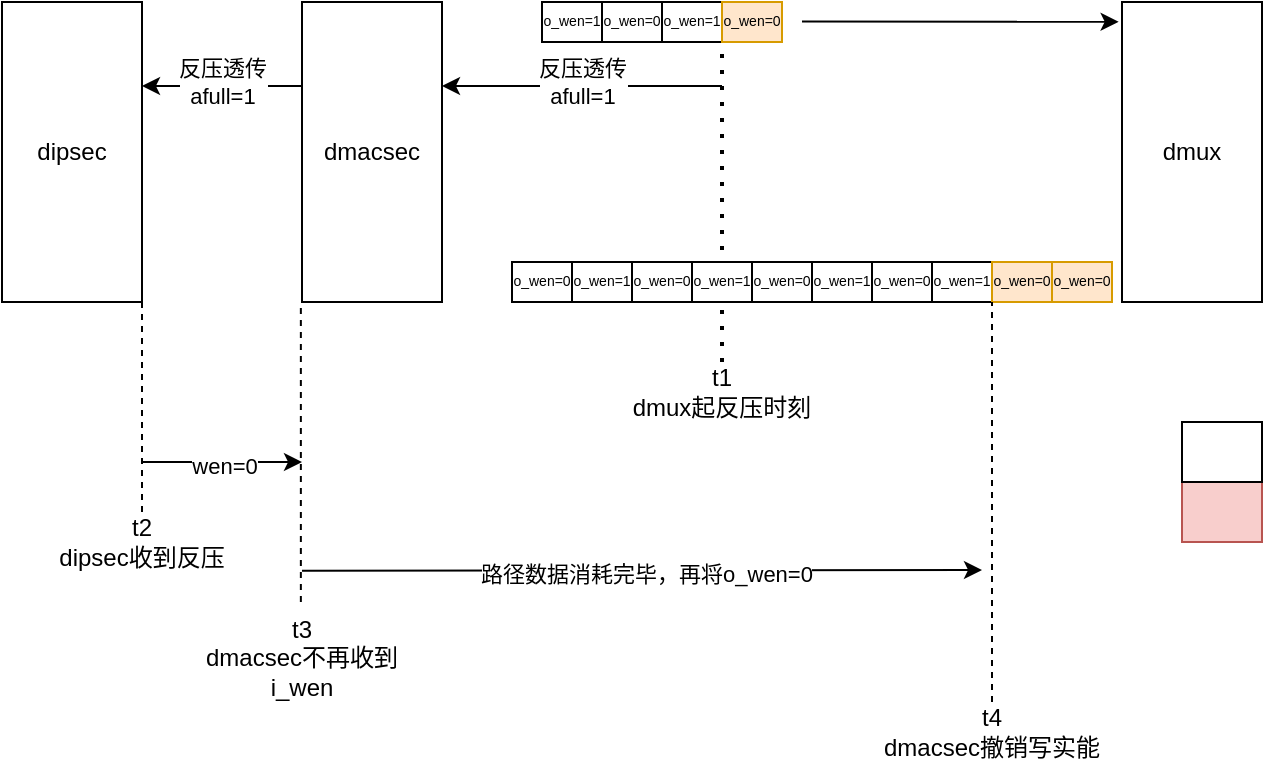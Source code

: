 <mxfile version="24.3.1" type="github">
  <diagram name="第 1 页" id="BJDhjDkov3qVVndtelwK">
    <mxGraphModel dx="1434" dy="746" grid="1" gridSize="10" guides="1" tooltips="1" connect="1" arrows="1" fold="1" page="1" pageScale="1" pageWidth="827" pageHeight="1169" math="0" shadow="0">
      <root>
        <mxCell id="0" />
        <mxCell id="1" parent="0" />
        <mxCell id="56FUEDPAsD5oEL5Eg7jt-1" value="dmacsec" style="rounded=0;whiteSpace=wrap;html=1;" vertex="1" parent="1">
          <mxGeometry x="200" y="300" width="70" height="150" as="geometry" />
        </mxCell>
        <mxCell id="56FUEDPAsD5oEL5Eg7jt-2" value="dmux" style="rounded=0;whiteSpace=wrap;html=1;" vertex="1" parent="1">
          <mxGeometry x="610" y="300" width="70" height="150" as="geometry" />
        </mxCell>
        <mxCell id="56FUEDPAsD5oEL5Eg7jt-3" value="o_wen=1" style="rounded=0;whiteSpace=wrap;html=1;fontSize=7;" vertex="1" parent="1">
          <mxGeometry x="320" y="300" width="30" height="20" as="geometry" />
        </mxCell>
        <mxCell id="56FUEDPAsD5oEL5Eg7jt-4" value="o_wen=0" style="rounded=0;whiteSpace=wrap;html=1;fontSize=7;" vertex="1" parent="1">
          <mxGeometry x="350" y="300" width="30" height="20" as="geometry" />
        </mxCell>
        <mxCell id="56FUEDPAsD5oEL5Eg7jt-5" value="o_wen=1" style="rounded=0;whiteSpace=wrap;html=1;fontSize=7;" vertex="1" parent="1">
          <mxGeometry x="380" y="300" width="30" height="20" as="geometry" />
        </mxCell>
        <mxCell id="56FUEDPAsD5oEL5Eg7jt-6" value="" style="endArrow=classic;html=1;rounded=0;entryX=-0.024;entryY=0.066;entryDx=0;entryDy=0;entryPerimeter=0;" edge="1" parent="1" target="56FUEDPAsD5oEL5Eg7jt-2">
          <mxGeometry width="50" height="50" relative="1" as="geometry">
            <mxPoint x="450" y="309.71" as="sourcePoint" />
            <mxPoint x="480" y="309.71" as="targetPoint" />
          </mxGeometry>
        </mxCell>
        <mxCell id="56FUEDPAsD5oEL5Eg7jt-7" value="" style="endArrow=classic;html=1;rounded=0;" edge="1" parent="1">
          <mxGeometry width="50" height="50" relative="1" as="geometry">
            <mxPoint x="410" y="342" as="sourcePoint" />
            <mxPoint x="270" y="342" as="targetPoint" />
          </mxGeometry>
        </mxCell>
        <mxCell id="56FUEDPAsD5oEL5Eg7jt-8" value="反压透传&lt;br&gt;afull=1" style="edgeLabel;html=1;align=center;verticalAlign=middle;resizable=0;points=[];" vertex="1" connectable="0" parent="56FUEDPAsD5oEL5Eg7jt-7">
          <mxGeometry x="0.009" y="-2" relative="1" as="geometry">
            <mxPoint as="offset" />
          </mxGeometry>
        </mxCell>
        <mxCell id="56FUEDPAsD5oEL5Eg7jt-9" value="o_wen=0" style="rounded=0;whiteSpace=wrap;html=1;fontSize=7;" vertex="1" parent="1">
          <mxGeometry x="485" y="430" width="30" height="20" as="geometry" />
        </mxCell>
        <mxCell id="56FUEDPAsD5oEL5Eg7jt-10" value="o_wen=1" style="rounded=0;whiteSpace=wrap;html=1;fontSize=7;" vertex="1" parent="1">
          <mxGeometry x="515" y="430" width="30" height="20" as="geometry" />
        </mxCell>
        <mxCell id="56FUEDPAsD5oEL5Eg7jt-11" value="o_wen=0" style="rounded=0;whiteSpace=wrap;html=1;fontSize=7;fillColor=#ffe6cc;strokeColor=#d79b00;" vertex="1" parent="1">
          <mxGeometry x="545" y="430" width="30" height="20" as="geometry" />
        </mxCell>
        <mxCell id="56FUEDPAsD5oEL5Eg7jt-12" value="o_wen=0" style="rounded=0;whiteSpace=wrap;html=1;fontSize=7;fillColor=#ffe6cc;strokeColor=#d79b00;" vertex="1" parent="1">
          <mxGeometry x="410" y="300" width="30" height="20" as="geometry" />
        </mxCell>
        <mxCell id="56FUEDPAsD5oEL5Eg7jt-13" value="" style="endArrow=none;dashed=1;html=1;dashPattern=1 3;strokeWidth=2;rounded=0;entryX=0;entryY=1;entryDx=0;entryDy=0;exitX=0.5;exitY=0;exitDx=0;exitDy=0;" edge="1" parent="1" source="56FUEDPAsD5oEL5Eg7jt-15" target="56FUEDPAsD5oEL5Eg7jt-12">
          <mxGeometry width="50" height="50" relative="1" as="geometry">
            <mxPoint x="470" y="560" as="sourcePoint" />
            <mxPoint x="470" y="440" as="targetPoint" />
          </mxGeometry>
        </mxCell>
        <mxCell id="56FUEDPAsD5oEL5Eg7jt-14" value="" style="endArrow=none;dashed=1;html=1;rounded=0;exitX=0.5;exitY=0;exitDx=0;exitDy=0;" edge="1" parent="1" source="56FUEDPAsD5oEL5Eg7jt-16">
          <mxGeometry width="50" height="50" relative="1" as="geometry">
            <mxPoint x="545" y="560" as="sourcePoint" />
            <mxPoint x="545" y="450" as="targetPoint" />
          </mxGeometry>
        </mxCell>
        <mxCell id="56FUEDPAsD5oEL5Eg7jt-15" value="t1&lt;br&gt;dmux起反压时刻" style="text;html=1;strokeColor=none;fillColor=none;align=center;verticalAlign=middle;whiteSpace=wrap;rounded=0;" vertex="1" parent="1">
          <mxGeometry x="360" y="480" width="100" height="30" as="geometry" />
        </mxCell>
        <mxCell id="56FUEDPAsD5oEL5Eg7jt-16" value="t4&lt;br&gt;dmacsec撤销写实能" style="text;html=1;strokeColor=none;fillColor=none;align=center;verticalAlign=middle;whiteSpace=wrap;rounded=0;" vertex="1" parent="1">
          <mxGeometry x="485" y="650" width="120" height="30" as="geometry" />
        </mxCell>
        <mxCell id="56FUEDPAsD5oEL5Eg7jt-17" value="dipsec" style="rounded=0;whiteSpace=wrap;html=1;" vertex="1" parent="1">
          <mxGeometry x="50" y="300" width="70" height="150" as="geometry" />
        </mxCell>
        <mxCell id="56FUEDPAsD5oEL5Eg7jt-18" value="o_wen=1" style="rounded=0;whiteSpace=wrap;html=1;fontSize=7;" vertex="1" parent="1">
          <mxGeometry x="395" y="430" width="30" height="20" as="geometry" />
        </mxCell>
        <mxCell id="56FUEDPAsD5oEL5Eg7jt-19" value="o_wen=0" style="rounded=0;whiteSpace=wrap;html=1;fontSize=7;" vertex="1" parent="1">
          <mxGeometry x="425" y="430" width="30" height="20" as="geometry" />
        </mxCell>
        <mxCell id="56FUEDPAsD5oEL5Eg7jt-20" value="o_wen=1" style="rounded=0;whiteSpace=wrap;html=1;fontSize=7;" vertex="1" parent="1">
          <mxGeometry x="455" y="430" width="30" height="20" as="geometry" />
        </mxCell>
        <mxCell id="56FUEDPAsD5oEL5Eg7jt-21" value="o_wen=0" style="rounded=0;whiteSpace=wrap;html=1;fontSize=7;" vertex="1" parent="1">
          <mxGeometry x="365" y="430" width="30" height="20" as="geometry" />
        </mxCell>
        <mxCell id="56FUEDPAsD5oEL5Eg7jt-22" value="o_wen=1" style="rounded=0;whiteSpace=wrap;html=1;fontSize=7;" vertex="1" parent="1">
          <mxGeometry x="395" y="430" width="30" height="20" as="geometry" />
        </mxCell>
        <mxCell id="56FUEDPAsD5oEL5Eg7jt-23" value="o_wen=0" style="rounded=0;whiteSpace=wrap;html=1;fontSize=7;" vertex="1" parent="1">
          <mxGeometry x="305" y="430" width="30" height="20" as="geometry" />
        </mxCell>
        <mxCell id="56FUEDPAsD5oEL5Eg7jt-24" value="o_wen=1" style="rounded=0;whiteSpace=wrap;html=1;fontSize=7;" vertex="1" parent="1">
          <mxGeometry x="335" y="430" width="30" height="20" as="geometry" />
        </mxCell>
        <mxCell id="56FUEDPAsD5oEL5Eg7jt-25" value="o_wen=0" style="rounded=0;whiteSpace=wrap;html=1;fontSize=7;fillColor=#ffe6cc;strokeColor=#d79b00;" vertex="1" parent="1">
          <mxGeometry x="575" y="430" width="30" height="20" as="geometry" />
        </mxCell>
        <mxCell id="56FUEDPAsD5oEL5Eg7jt-26" value="" style="endArrow=classic;html=1;rounded=0;" edge="1" parent="1">
          <mxGeometry width="50" height="50" relative="1" as="geometry">
            <mxPoint x="200" y="342" as="sourcePoint" />
            <mxPoint x="120" y="342" as="targetPoint" />
          </mxGeometry>
        </mxCell>
        <mxCell id="56FUEDPAsD5oEL5Eg7jt-27" value="反压透传&lt;br&gt;afull=1" style="edgeLabel;html=1;align=center;verticalAlign=middle;resizable=0;points=[];" vertex="1" connectable="0" parent="56FUEDPAsD5oEL5Eg7jt-26">
          <mxGeometry x="0.009" y="-2" relative="1" as="geometry">
            <mxPoint as="offset" />
          </mxGeometry>
        </mxCell>
        <mxCell id="56FUEDPAsD5oEL5Eg7jt-28" value="" style="endArrow=classic;html=1;rounded=0;" edge="1" parent="1">
          <mxGeometry width="50" height="50" relative="1" as="geometry">
            <mxPoint x="120" y="530" as="sourcePoint" />
            <mxPoint x="200" y="530" as="targetPoint" />
          </mxGeometry>
        </mxCell>
        <mxCell id="56FUEDPAsD5oEL5Eg7jt-29" value="wen=0" style="edgeLabel;html=1;align=center;verticalAlign=middle;resizable=0;points=[];" vertex="1" connectable="0" parent="56FUEDPAsD5oEL5Eg7jt-28">
          <mxGeometry x="0.009" y="-2" relative="1" as="geometry">
            <mxPoint as="offset" />
          </mxGeometry>
        </mxCell>
        <mxCell id="56FUEDPAsD5oEL5Eg7jt-30" value="" style="endArrow=none;dashed=1;html=1;rounded=0;exitX=0.5;exitY=0;exitDx=0;exitDy=0;" edge="1" parent="1" source="56FUEDPAsD5oEL5Eg7jt-31">
          <mxGeometry width="50" height="50" relative="1" as="geometry">
            <mxPoint x="120" y="585" as="sourcePoint" />
            <mxPoint x="120" y="450" as="targetPoint" />
          </mxGeometry>
        </mxCell>
        <mxCell id="56FUEDPAsD5oEL5Eg7jt-31" value="t2&lt;br&gt;dipsec收到反压" style="text;html=1;strokeColor=none;fillColor=none;align=center;verticalAlign=middle;whiteSpace=wrap;rounded=0;" vertex="1" parent="1">
          <mxGeometry x="60" y="555" width="120" height="30" as="geometry" />
        </mxCell>
        <mxCell id="56FUEDPAsD5oEL5Eg7jt-32" value="" style="endArrow=none;dashed=1;html=1;rounded=0;exitX=0.5;exitY=0;exitDx=0;exitDy=0;" edge="1" parent="1">
          <mxGeometry width="50" height="50" relative="1" as="geometry">
            <mxPoint x="199.43" y="600" as="sourcePoint" />
            <mxPoint x="199.43" y="450" as="targetPoint" />
          </mxGeometry>
        </mxCell>
        <mxCell id="56FUEDPAsD5oEL5Eg7jt-33" value="" style="endArrow=classic;html=1;rounded=0;" edge="1" parent="1">
          <mxGeometry width="50" height="50" relative="1" as="geometry">
            <mxPoint x="200" y="584.43" as="sourcePoint" />
            <mxPoint x="540" y="584" as="targetPoint" />
          </mxGeometry>
        </mxCell>
        <mxCell id="56FUEDPAsD5oEL5Eg7jt-34" value="路径数据消耗完毕，再将o_wen=0" style="edgeLabel;html=1;align=center;verticalAlign=middle;resizable=0;points=[];" vertex="1" connectable="0" parent="56FUEDPAsD5oEL5Eg7jt-33">
          <mxGeometry x="0.009" y="-2" relative="1" as="geometry">
            <mxPoint as="offset" />
          </mxGeometry>
        </mxCell>
        <mxCell id="56FUEDPAsD5oEL5Eg7jt-35" value="t3&lt;br&gt;dmacsec不再收到i_wen" style="text;html=1;strokeColor=none;fillColor=none;align=center;verticalAlign=middle;whiteSpace=wrap;rounded=0;" vertex="1" parent="1">
          <mxGeometry x="140" y="613" width="120" height="30" as="geometry" />
        </mxCell>
        <mxCell id="56FUEDPAsD5oEL5Eg7jt-36" value="" style="rounded=0;whiteSpace=wrap;html=1;fillColor=#f8cecc;strokeColor=#b85450;" vertex="1" parent="1">
          <mxGeometry x="640" y="510" width="40" height="60" as="geometry" />
        </mxCell>
        <mxCell id="56FUEDPAsD5oEL5Eg7jt-37" value="" style="endArrow=none;html=1;rounded=0;exitX=0;exitY=0.5;exitDx=0;exitDy=0;entryX=1;entryY=0.5;entryDx=0;entryDy=0;" edge="1" parent="1" source="56FUEDPAsD5oEL5Eg7jt-36" target="56FUEDPAsD5oEL5Eg7jt-36">
          <mxGeometry width="50" height="50" relative="1" as="geometry">
            <mxPoint x="650" y="555" as="sourcePoint" />
            <mxPoint x="700" y="505" as="targetPoint" />
          </mxGeometry>
        </mxCell>
        <mxCell id="56FUEDPAsD5oEL5Eg7jt-38" value="" style="rounded=0;whiteSpace=wrap;html=1;" vertex="1" parent="1">
          <mxGeometry x="640" y="510" width="40" height="30" as="geometry" />
        </mxCell>
      </root>
    </mxGraphModel>
  </diagram>
</mxfile>
